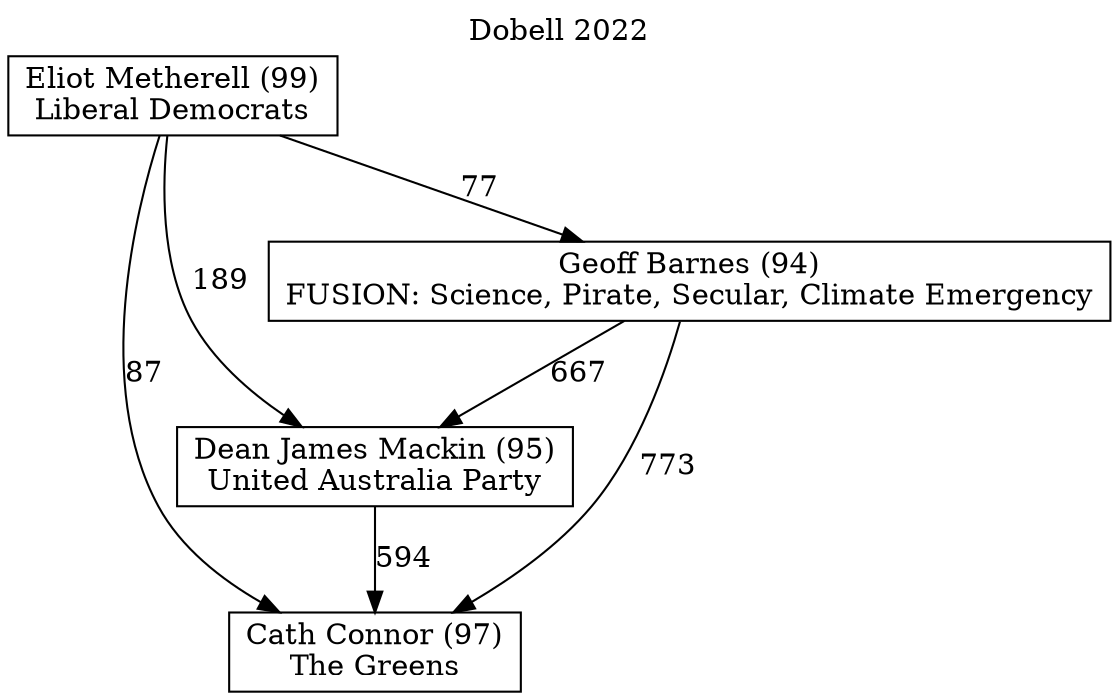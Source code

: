 // House preference flow
digraph "Cath Connor (97)_Dobell_2022" {
	graph [label="Dobell 2022" labelloc=t mclimit=10]
	node [shape=box]
	"Cath Connor (97)" [label="Cath Connor (97)
The Greens"]
	"Dean James Mackin (95)" [label="Dean James Mackin (95)
United Australia Party"]
	"Eliot Metherell (99)" [label="Eliot Metherell (99)
Liberal Democrats"]
	"Geoff Barnes (94)" [label="Geoff Barnes (94)
FUSION: Science, Pirate, Secular, Climate Emergency"]
	"Dean James Mackin (95)" -> "Cath Connor (97)" [label=594]
	"Eliot Metherell (99)" -> "Cath Connor (97)" [label=87]
	"Eliot Metherell (99)" -> "Dean James Mackin (95)" [label=189]
	"Eliot Metherell (99)" -> "Geoff Barnes (94)" [label=77]
	"Geoff Barnes (94)" -> "Cath Connor (97)" [label=773]
	"Geoff Barnes (94)" -> "Dean James Mackin (95)" [label=667]
}
